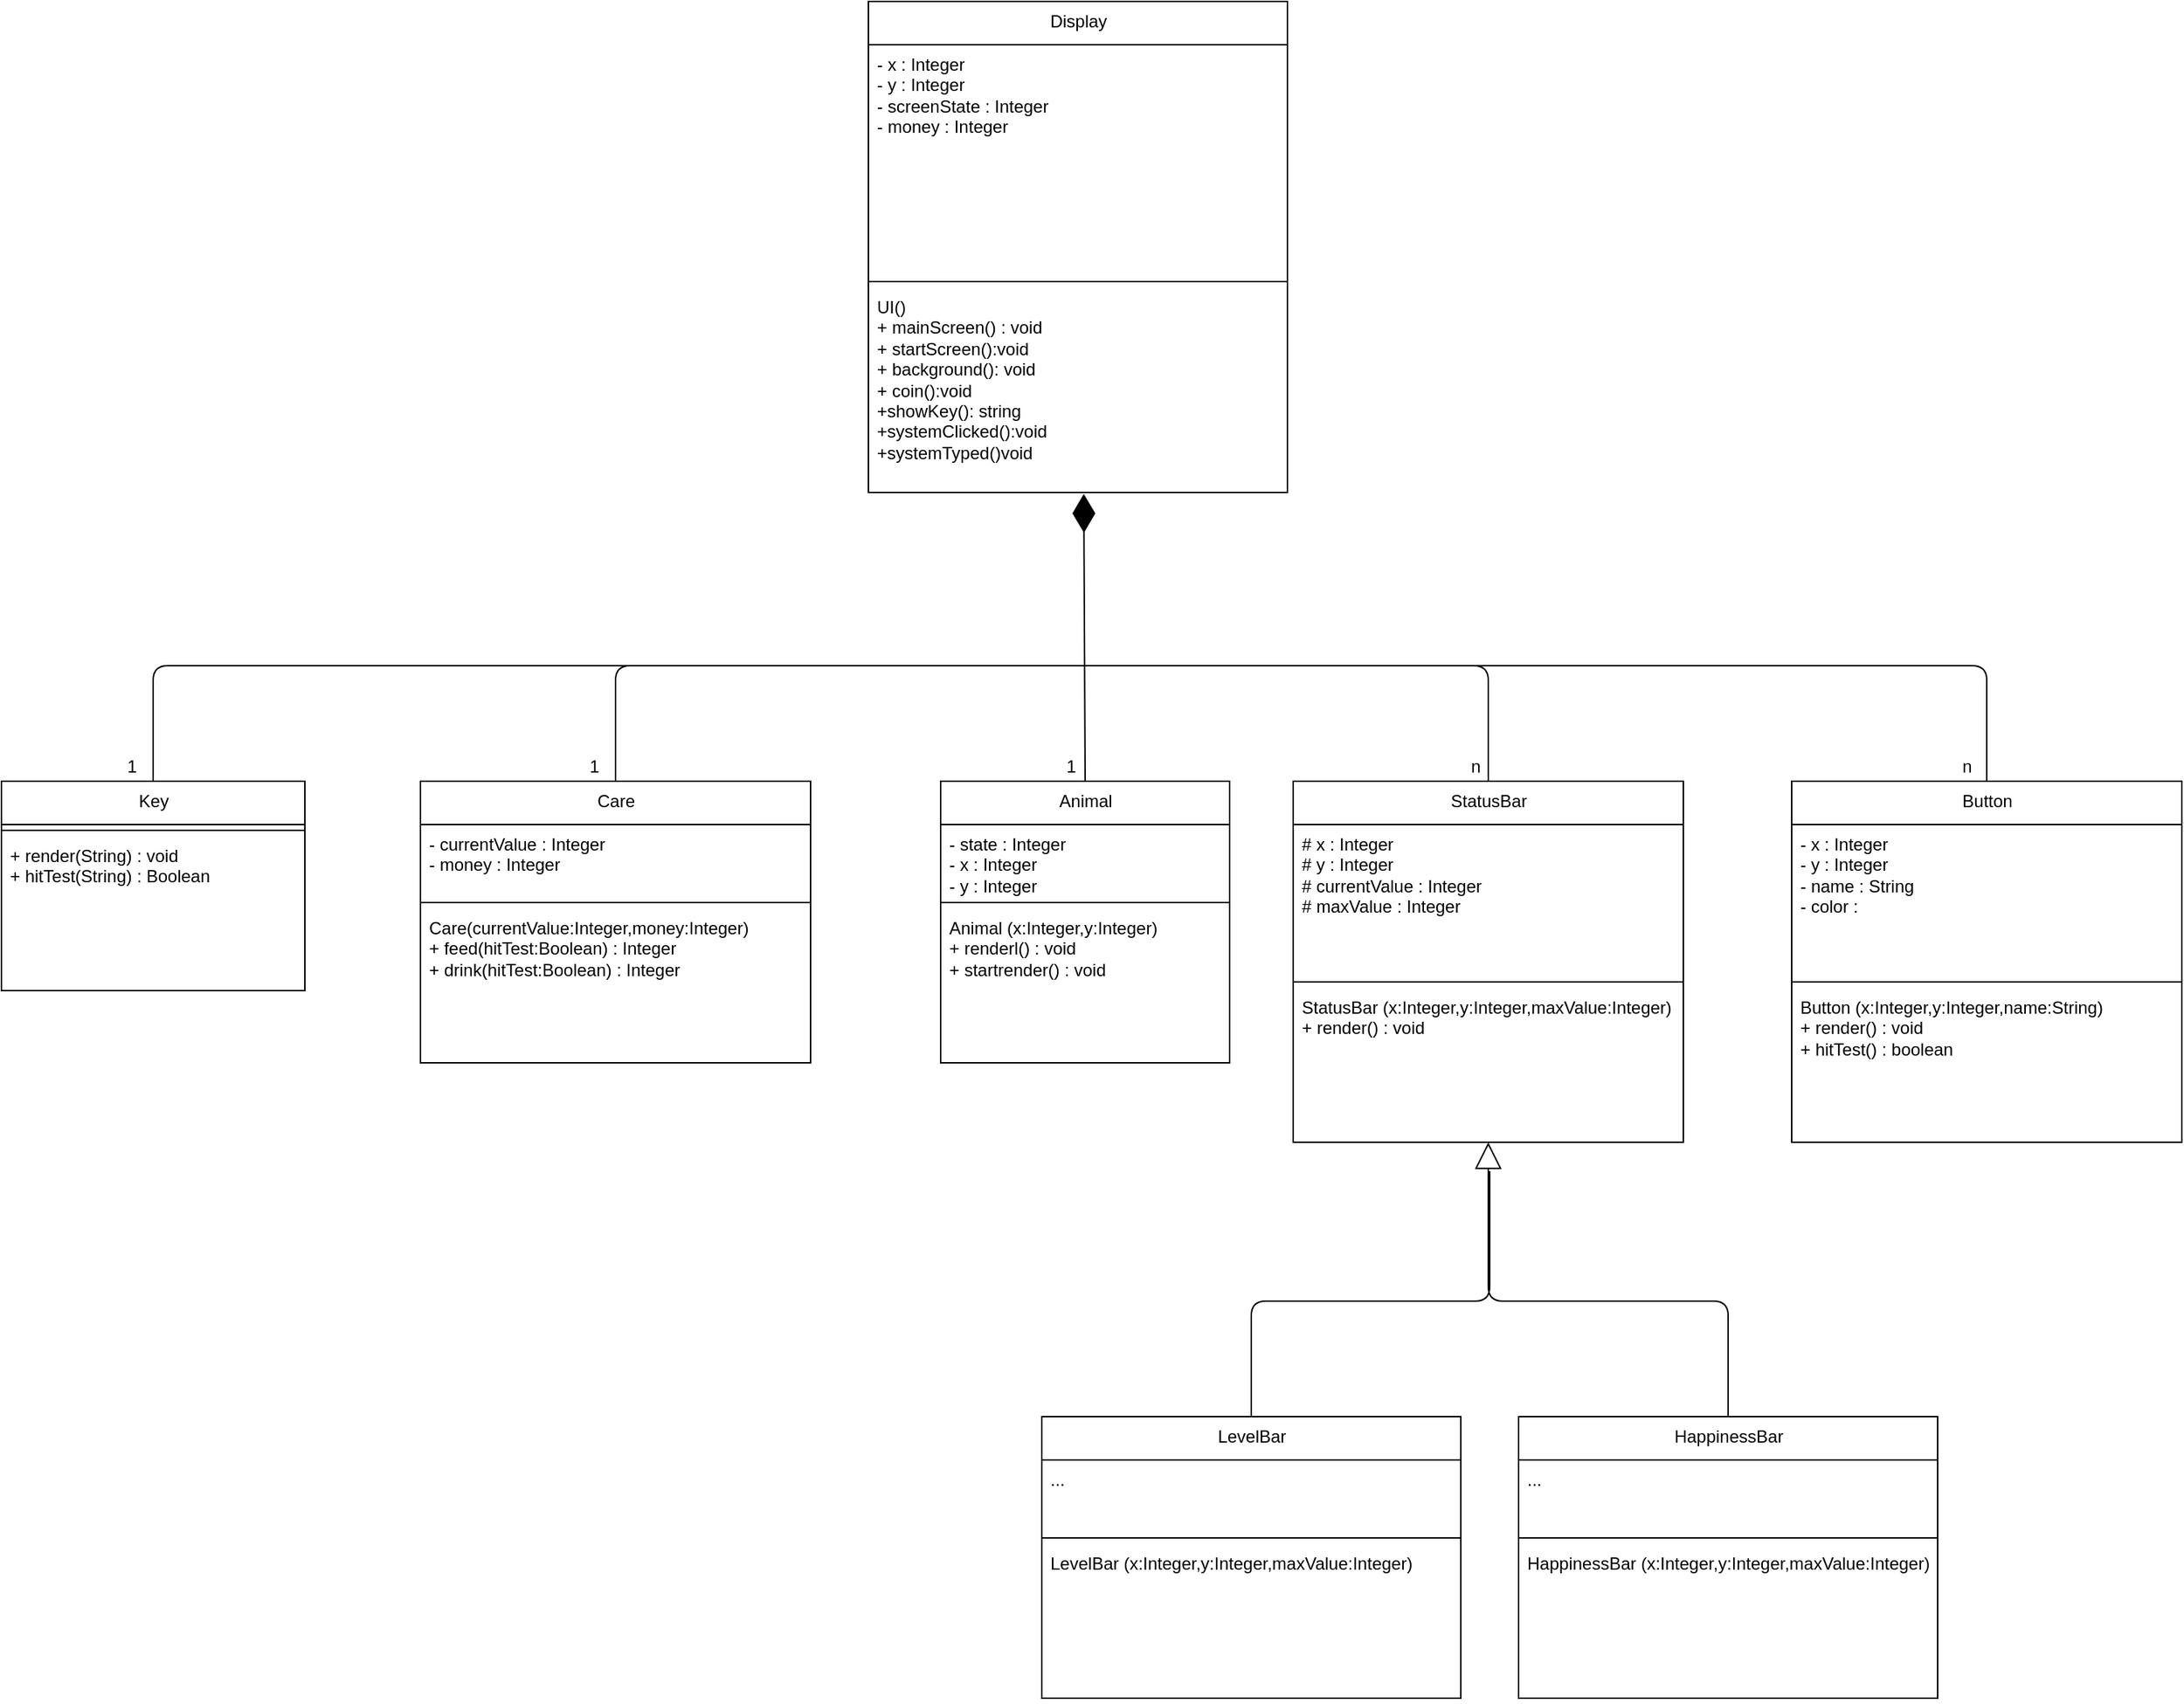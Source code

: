 <mxfile>
    <diagram id="UTAYyIup_uFbXDbCuDXR" name="Page-1">
        <mxGraphModel dx="2077" dy="1798" grid="1" gridSize="10" guides="1" tooltips="1" connect="1" arrows="1" fold="1" page="1" pageScale="1" pageWidth="827" pageHeight="1169" background="none" math="0" shadow="0">
            <root>
                <mxCell id="0"/>
                <mxCell id="1" parent="0"/>
                <mxCell id="22" value="Button" style="swimlane;fontStyle=0;align=center;verticalAlign=top;childLayout=stackLayout;horizontal=1;startSize=30;horizontalStack=0;resizeParent=1;resizeParentMax=0;resizeLast=0;collapsible=0;marginBottom=0;html=1;" parent="1" vertex="1">
                    <mxGeometry x="489" y="200" width="270" height="250" as="geometry"/>
                </mxCell>
                <mxCell id="23" value="- x : Integer&lt;br&gt;- y : Integer&lt;br&gt;- name : String&lt;br&gt;- color :&amp;nbsp;" style="text;html=1;strokeColor=none;fillColor=none;align=left;verticalAlign=top;spacingLeft=4;spacingRight=4;overflow=hidden;rotatable=0;points=[[0,0.5],[1,0.5]];portConstraint=eastwest;" parent="22" vertex="1">
                    <mxGeometry y="30" width="270" height="105" as="geometry"/>
                </mxCell>
                <mxCell id="24" value="" style="line;strokeWidth=1;fillColor=none;align=left;verticalAlign=middle;spacingTop=-1;spacingLeft=3;spacingRight=3;rotatable=0;labelPosition=right;points=[];portConstraint=eastwest;" parent="22" vertex="1">
                    <mxGeometry y="135" width="270" height="8" as="geometry"/>
                </mxCell>
                <mxCell id="25" value="Button (x:Integer,y:Integer,name:String)&lt;br&gt;+ render() : void&lt;br&gt;+ hitTest() : boolean" style="text;html=1;strokeColor=none;fillColor=none;align=left;verticalAlign=top;spacingLeft=4;spacingRight=4;overflow=hidden;rotatable=0;points=[[0,0.5],[1,0.5]];portConstraint=eastwest;" parent="22" vertex="1">
                    <mxGeometry y="143" width="270" height="107" as="geometry"/>
                </mxCell>
                <mxCell id="26" value="StatusBar" style="swimlane;fontStyle=0;align=center;verticalAlign=top;childLayout=stackLayout;horizontal=1;startSize=30;horizontalStack=0;resizeParent=1;resizeParentMax=0;resizeLast=0;collapsible=0;marginBottom=0;html=1;" parent="1" vertex="1">
                    <mxGeometry x="144" y="200" width="270" height="250" as="geometry"/>
                </mxCell>
                <mxCell id="27" value="# x : Integer&lt;br&gt;# y : Integer&lt;br&gt;# currentValue : Integer&lt;br&gt;# maxValue : Integer" style="text;html=1;strokeColor=none;fillColor=none;align=left;verticalAlign=top;spacingLeft=4;spacingRight=4;overflow=hidden;rotatable=0;points=[[0,0.5],[1,0.5]];portConstraint=eastwest;" parent="26" vertex="1">
                    <mxGeometry y="30" width="270" height="105" as="geometry"/>
                </mxCell>
                <mxCell id="28" value="" style="line;strokeWidth=1;fillColor=none;align=left;verticalAlign=middle;spacingTop=-1;spacingLeft=3;spacingRight=3;rotatable=0;labelPosition=right;points=[];portConstraint=eastwest;" parent="26" vertex="1">
                    <mxGeometry y="135" width="270" height="8" as="geometry"/>
                </mxCell>
                <mxCell id="29" value="StatusBar (x:Integer,y:Integer,maxValue:Integer)&lt;br&gt;+ render() : void&lt;br&gt;" style="text;html=1;strokeColor=none;fillColor=none;align=left;verticalAlign=top;spacingLeft=4;spacingRight=4;overflow=hidden;rotatable=0;points=[[0,0.5],[1,0.5]];portConstraint=eastwest;" parent="26" vertex="1">
                    <mxGeometry y="143" width="270" height="107" as="geometry"/>
                </mxCell>
                <mxCell id="34" value="HappinessBar" style="swimlane;fontStyle=0;align=center;verticalAlign=top;childLayout=stackLayout;horizontal=1;startSize=30;horizontalStack=0;resizeParent=1;resizeParentMax=0;resizeLast=0;collapsible=0;marginBottom=0;html=1;" parent="1" vertex="1">
                    <mxGeometry x="300" y="640" width="290" height="195" as="geometry"/>
                </mxCell>
                <mxCell id="35" value="..." style="text;html=1;strokeColor=none;fillColor=none;align=left;verticalAlign=top;spacingLeft=4;spacingRight=4;overflow=hidden;rotatable=0;points=[[0,0.5],[1,0.5]];portConstraint=eastwest;" parent="34" vertex="1">
                    <mxGeometry y="30" width="290" height="50" as="geometry"/>
                </mxCell>
                <mxCell id="36" value="" style="line;strokeWidth=1;fillColor=none;align=left;verticalAlign=middle;spacingTop=-1;spacingLeft=3;spacingRight=3;rotatable=0;labelPosition=right;points=[];portConstraint=eastwest;" parent="34" vertex="1">
                    <mxGeometry y="80" width="290" height="8" as="geometry"/>
                </mxCell>
                <mxCell id="37" value="HappinessBar (x:Integer,y:Integer,maxValue:Integer)&lt;br&gt;&amp;nbsp;" style="text;html=1;strokeColor=none;fillColor=none;align=left;verticalAlign=top;spacingLeft=4;spacingRight=4;overflow=hidden;rotatable=0;points=[[0,0.5],[1,0.5]];portConstraint=eastwest;" parent="34" vertex="1">
                    <mxGeometry y="88" width="290" height="107" as="geometry"/>
                </mxCell>
                <mxCell id="38" value="LevelBar" style="swimlane;fontStyle=0;align=center;verticalAlign=top;childLayout=stackLayout;horizontal=1;startSize=30;horizontalStack=0;resizeParent=1;resizeParentMax=0;resizeLast=0;collapsible=0;marginBottom=0;html=1;" parent="1" vertex="1">
                    <mxGeometry x="-30" y="640" width="290" height="195" as="geometry"/>
                </mxCell>
                <mxCell id="39" value="..." style="text;html=1;strokeColor=none;fillColor=none;align=left;verticalAlign=top;spacingLeft=4;spacingRight=4;overflow=hidden;rotatable=0;points=[[0,0.5],[1,0.5]];portConstraint=eastwest;" parent="38" vertex="1">
                    <mxGeometry y="30" width="290" height="50" as="geometry"/>
                </mxCell>
                <mxCell id="40" value="" style="line;strokeWidth=1;fillColor=none;align=left;verticalAlign=middle;spacingTop=-1;spacingLeft=3;spacingRight=3;rotatable=0;labelPosition=right;points=[];portConstraint=eastwest;" parent="38" vertex="1">
                    <mxGeometry y="80" width="290" height="8" as="geometry"/>
                </mxCell>
                <mxCell id="41" value="LevelBar (x:Integer,y:Integer,maxValue:Integer)&lt;br&gt;&lt;br&gt;&amp;nbsp;" style="text;html=1;strokeColor=none;fillColor=none;align=left;verticalAlign=top;spacingLeft=4;spacingRight=4;overflow=hidden;rotatable=0;points=[[0,0.5],[1,0.5]];portConstraint=eastwest;" parent="38" vertex="1">
                    <mxGeometry y="88" width="290" height="107" as="geometry"/>
                </mxCell>
                <mxCell id="42" value="" style="endArrow=block;endSize=16;endFill=0;html=1;entryX=0.5;entryY=1;entryDx=0;entryDy=0;exitX=0.5;exitY=0;exitDx=0;exitDy=0;" parent="1" source="34" target="26" edge="1">
                    <mxGeometry width="160" relative="1" as="geometry">
                        <mxPoint x="389" y="600" as="sourcePoint"/>
                        <mxPoint x="549" y="600" as="targetPoint"/>
                        <Array as="points">
                            <mxPoint x="445" y="560"/>
                            <mxPoint x="279" y="560"/>
                        </Array>
                    </mxGeometry>
                </mxCell>
                <mxCell id="44" value="Animal" style="swimlane;fontStyle=0;align=center;verticalAlign=top;childLayout=stackLayout;horizontal=1;startSize=30;horizontalStack=0;resizeParent=1;resizeParentMax=0;resizeLast=0;collapsible=0;marginBottom=0;html=1;" parent="1" vertex="1">
                    <mxGeometry x="-100" y="200" width="200" height="195" as="geometry"/>
                </mxCell>
                <mxCell id="45" value="- state : Integer&lt;br&gt;- x : Integer&lt;br&gt;- y : Integer" style="text;html=1;strokeColor=none;fillColor=none;align=left;verticalAlign=top;spacingLeft=4;spacingRight=4;overflow=hidden;rotatable=0;points=[[0,0.5],[1,0.5]];portConstraint=eastwest;" parent="44" vertex="1">
                    <mxGeometry y="30" width="200" height="50" as="geometry"/>
                </mxCell>
                <mxCell id="46" value="" style="line;strokeWidth=1;fillColor=none;align=left;verticalAlign=middle;spacingTop=-1;spacingLeft=3;spacingRight=3;rotatable=0;labelPosition=right;points=[];portConstraint=eastwest;" parent="44" vertex="1">
                    <mxGeometry y="80" width="200" height="8" as="geometry"/>
                </mxCell>
                <mxCell id="47" value="Animal (x:Integer,y:Integer)&lt;br&gt;+ renderl() : void&lt;br&gt;+ startrender() : void&lt;br&gt;&lt;br&gt;&lt;br&gt;&lt;br&gt;&amp;nbsp;" style="text;html=1;strokeColor=none;fillColor=none;align=left;verticalAlign=top;spacingLeft=4;spacingRight=4;overflow=hidden;rotatable=0;points=[[0,0.5],[1,0.5]];portConstraint=eastwest;" parent="44" vertex="1">
                    <mxGeometry y="88" width="200" height="107" as="geometry"/>
                </mxCell>
                <mxCell id="52" value="Care" style="swimlane;fontStyle=0;align=center;verticalAlign=top;childLayout=stackLayout;horizontal=1;startSize=30;horizontalStack=0;resizeParent=1;resizeParentMax=0;resizeLast=0;collapsible=0;marginBottom=0;html=1;" parent="1" vertex="1">
                    <mxGeometry x="-460" y="200" width="270" height="195" as="geometry"/>
                </mxCell>
                <mxCell id="53" value="- currentValue : Integer&lt;br&gt;- money : Integer" style="text;html=1;strokeColor=none;fillColor=none;align=left;verticalAlign=top;spacingLeft=4;spacingRight=4;overflow=hidden;rotatable=0;points=[[0,0.5],[1,0.5]];portConstraint=eastwest;" parent="52" vertex="1">
                    <mxGeometry y="30" width="270" height="50" as="geometry"/>
                </mxCell>
                <mxCell id="54" value="" style="line;strokeWidth=1;fillColor=none;align=left;verticalAlign=middle;spacingTop=-1;spacingLeft=3;spacingRight=3;rotatable=0;labelPosition=right;points=[];portConstraint=eastwest;" parent="52" vertex="1">
                    <mxGeometry y="80" width="270" height="8" as="geometry"/>
                </mxCell>
                <mxCell id="55" value="Care(currentValue:Integer,money:Integer)&lt;br&gt;+ feed(hitTest:Boolean) : Integer&lt;br&gt;+ drink(hitTest:Boolean) : Integer" style="text;html=1;strokeColor=none;fillColor=none;align=left;verticalAlign=top;spacingLeft=4;spacingRight=4;overflow=hidden;rotatable=0;points=[[0,0.5],[1,0.5]];portConstraint=eastwest;" parent="52" vertex="1">
                    <mxGeometry y="88" width="270" height="107" as="geometry"/>
                </mxCell>
                <mxCell id="56" value="Display" style="swimlane;fontStyle=0;align=center;verticalAlign=top;childLayout=stackLayout;horizontal=1;startSize=30;horizontalStack=0;resizeParent=1;resizeParentMax=0;resizeLast=0;collapsible=0;marginBottom=0;html=1;" parent="1" vertex="1">
                    <mxGeometry x="-150" y="-340" width="290" height="340" as="geometry"/>
                </mxCell>
                <mxCell id="57" value="- x : Integer&lt;br&gt;- y : Integer&lt;br&gt;- screenState : Integer&lt;br&gt;- money : Integer&lt;br&gt;" style="text;html=1;strokeColor=none;fillColor=none;align=left;verticalAlign=top;spacingLeft=4;spacingRight=4;overflow=hidden;rotatable=0;points=[[0,0.5],[1,0.5]];portConstraint=eastwest;" parent="56" vertex="1">
                    <mxGeometry y="30" width="290" height="160" as="geometry"/>
                </mxCell>
                <mxCell id="58" value="" style="line;strokeWidth=1;fillColor=none;align=left;verticalAlign=middle;spacingTop=-1;spacingLeft=3;spacingRight=3;rotatable=0;labelPosition=right;points=[];portConstraint=eastwest;" parent="56" vertex="1">
                    <mxGeometry y="190" width="290" height="8" as="geometry"/>
                </mxCell>
                <mxCell id="59" value="UI()&lt;br&gt;+ mainScreen() : void&lt;br&gt;+ startScreen():void&lt;br&gt;+ background(): void&lt;br&gt;+ coin():void&lt;br&gt;+showKey(): string&lt;br&gt;+systemClicked():void&lt;br&gt;+systemTyped()void" style="text;html=1;strokeColor=none;fillColor=none;align=left;verticalAlign=top;spacingLeft=4;spacingRight=4;overflow=hidden;rotatable=0;points=[[0,0.5],[1,0.5]];portConstraint=eastwest;" parent="56" vertex="1">
                    <mxGeometry y="198" width="290" height="142" as="geometry"/>
                </mxCell>
                <mxCell id="83" value="Key" style="swimlane;fontStyle=0;align=center;verticalAlign=top;childLayout=stackLayout;horizontal=1;startSize=30;horizontalStack=0;resizeParent=1;resizeParentMax=0;resizeLast=0;collapsible=0;marginBottom=0;html=1;" parent="1" vertex="1">
                    <mxGeometry x="-750" y="200" width="210" height="145" as="geometry"/>
                </mxCell>
                <mxCell id="85" value="" style="line;strokeWidth=1;fillColor=none;align=left;verticalAlign=middle;spacingTop=-1;spacingLeft=3;spacingRight=3;rotatable=0;labelPosition=right;points=[];portConstraint=eastwest;" parent="83" vertex="1">
                    <mxGeometry y="30" width="210" height="8" as="geometry"/>
                </mxCell>
                <mxCell id="86" value="+ render(String) : void&lt;br&gt;+ hitTest(String) : Boolean&amp;nbsp;" style="text;html=1;strokeColor=none;fillColor=none;align=left;verticalAlign=top;spacingLeft=4;spacingRight=4;overflow=hidden;rotatable=0;points=[[0,0.5],[1,0.5]];portConstraint=eastwest;" parent="83" vertex="1">
                    <mxGeometry y="38" width="210" height="107" as="geometry"/>
                </mxCell>
                <mxCell id="91" value="" style="endArrow=none;html=1;exitX=0.5;exitY=0;exitDx=0;exitDy=0;" edge="1" parent="1" source="38">
                    <mxGeometry width="50" height="50" relative="1" as="geometry">
                        <mxPoint x="320" y="580" as="sourcePoint"/>
                        <mxPoint x="280" y="470" as="targetPoint"/>
                        <Array as="points">
                            <mxPoint x="115" y="560"/>
                            <mxPoint x="280" y="560"/>
                        </Array>
                    </mxGeometry>
                </mxCell>
                <mxCell id="92" value="" style="endArrow=diamondThin;endFill=1;endSize=24;html=1;exitX=0.5;exitY=0;exitDx=0;exitDy=0;entryX=0.514;entryY=1.007;entryDx=0;entryDy=0;entryPerimeter=0;" edge="1" parent="1" source="44" target="59">
                    <mxGeometry width="160" relative="1" as="geometry">
                        <mxPoint x="-340" y="170" as="sourcePoint"/>
                        <mxPoint x="-180" y="170" as="targetPoint"/>
                    </mxGeometry>
                </mxCell>
                <mxCell id="94" value="" style="endArrow=none;html=1;exitX=0.5;exitY=0;exitDx=0;exitDy=0;" edge="1" parent="1" source="52">
                    <mxGeometry width="50" height="50" relative="1" as="geometry">
                        <mxPoint x="-270" y="200" as="sourcePoint"/>
                        <mxPoint y="120" as="targetPoint"/>
                        <Array as="points">
                            <mxPoint x="-325" y="120"/>
                        </Array>
                    </mxGeometry>
                </mxCell>
                <mxCell id="95" value="" style="endArrow=none;html=1;exitX=0.5;exitY=0;exitDx=0;exitDy=0;" edge="1" parent="1" source="83">
                    <mxGeometry width="50" height="50" relative="1" as="geometry">
                        <mxPoint x="-640" y="190" as="sourcePoint"/>
                        <mxPoint x="-300" y="120" as="targetPoint"/>
                        <Array as="points">
                            <mxPoint x="-645" y="120"/>
                        </Array>
                    </mxGeometry>
                </mxCell>
                <mxCell id="97" value="" style="endArrow=none;html=1;exitX=0.5;exitY=0;exitDx=0;exitDy=0;" edge="1" parent="1" source="26">
                    <mxGeometry width="50" height="50" relative="1" as="geometry">
                        <mxPoint x="150" y="200" as="sourcePoint"/>
                        <mxPoint y="120" as="targetPoint"/>
                        <Array as="points">
                            <mxPoint x="279" y="120"/>
                        </Array>
                    </mxGeometry>
                </mxCell>
                <mxCell id="98" value="" style="endArrow=none;html=1;exitX=0.5;exitY=0;exitDx=0;exitDy=0;" edge="1" parent="1" source="22">
                    <mxGeometry width="50" height="50" relative="1" as="geometry">
                        <mxPoint x="350" y="200" as="sourcePoint"/>
                        <mxPoint x="270" y="120" as="targetPoint"/>
                        <Array as="points">
                            <mxPoint x="624" y="120"/>
                        </Array>
                    </mxGeometry>
                </mxCell>
                <mxCell id="99" value="1" style="text;html=1;align=center;verticalAlign=middle;resizable=0;points=[];autosize=1;strokeColor=none;" vertex="1" parent="1">
                    <mxGeometry x="-670" y="180" width="20" height="20" as="geometry"/>
                </mxCell>
                <mxCell id="100" value="1" style="text;html=1;align=center;verticalAlign=middle;resizable=0;points=[];autosize=1;strokeColor=none;" vertex="1" parent="1">
                    <mxGeometry x="-350" y="180" width="20" height="20" as="geometry"/>
                </mxCell>
                <mxCell id="101" value="1" style="text;html=1;align=center;verticalAlign=middle;resizable=0;points=[];autosize=1;strokeColor=none;" vertex="1" parent="1">
                    <mxGeometry x="-20" y="180" width="20" height="20" as="geometry"/>
                </mxCell>
                <mxCell id="102" value="n" style="text;html=1;align=center;verticalAlign=middle;resizable=0;points=[];autosize=1;strokeColor=none;" vertex="1" parent="1">
                    <mxGeometry x="260" y="180" width="20" height="20" as="geometry"/>
                </mxCell>
                <mxCell id="103" value="n" style="text;html=1;align=center;verticalAlign=middle;resizable=0;points=[];autosize=1;strokeColor=none;" vertex="1" parent="1">
                    <mxGeometry x="600" y="180" width="20" height="20" as="geometry"/>
                </mxCell>
            </root>
        </mxGraphModel>
    </diagram>
</mxfile>